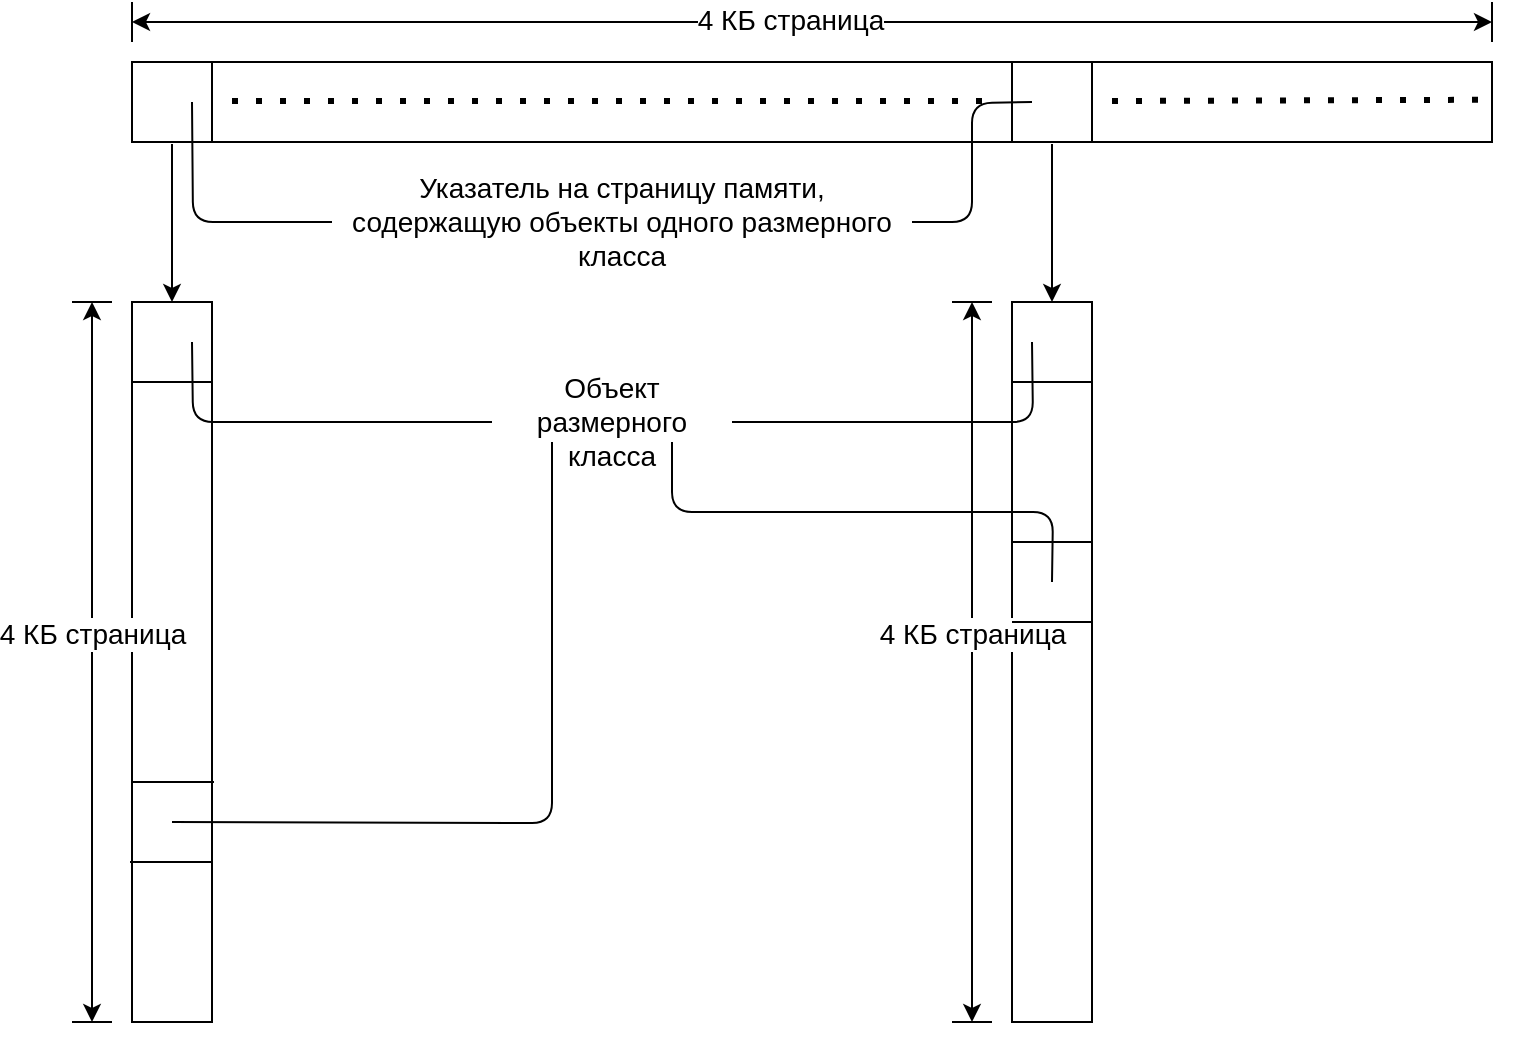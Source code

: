<mxfile version="14.6.11" type="device"><diagram id="1EupXVPRJ_1vQUkWf-Gw" name="Page-1"><mxGraphModel dx="1402" dy="788" grid="1" gridSize="10" guides="1" tooltips="1" connect="1" arrows="1" fold="1" page="1" pageScale="1" pageWidth="850" pageHeight="1100" math="0" shadow="0"><root><mxCell id="0"/><mxCell id="1" parent="0"/><mxCell id="nSrSdUCcUHUfPZE94TMW-1" value="" style="rounded=0;whiteSpace=wrap;html=1;" vertex="1" parent="1"><mxGeometry x="120" y="120" width="680" height="40" as="geometry"/></mxCell><mxCell id="nSrSdUCcUHUfPZE94TMW-2" value="" style="endArrow=none;html=1;" edge="1" parent="1"><mxGeometry width="50" height="50" relative="1" as="geometry"><mxPoint x="120" y="110" as="sourcePoint"/><mxPoint x="120" y="90" as="targetPoint"/></mxGeometry></mxCell><mxCell id="nSrSdUCcUHUfPZE94TMW-3" value="" style="endArrow=none;html=1;" edge="1" parent="1"><mxGeometry width="50" height="50" relative="1" as="geometry"><mxPoint x="800" y="110" as="sourcePoint"/><mxPoint x="800" y="90" as="targetPoint"/></mxGeometry></mxCell><mxCell id="nSrSdUCcUHUfPZE94TMW-4" value="" style="endArrow=classic;startArrow=classic;html=1;" edge="1" parent="1"><mxGeometry width="50" height="50" relative="1" as="geometry"><mxPoint x="120" y="100" as="sourcePoint"/><mxPoint x="800" y="100" as="targetPoint"/></mxGeometry></mxCell><mxCell id="nSrSdUCcUHUfPZE94TMW-5" value="&lt;font style=&quot;font-size: 14px&quot;&gt;4 КБ страница&lt;/font&gt;" style="edgeLabel;html=1;align=center;verticalAlign=middle;resizable=0;points=[];" vertex="1" connectable="0" parent="nSrSdUCcUHUfPZE94TMW-4"><mxGeometry x="-0.034" y="1" relative="1" as="geometry"><mxPoint as="offset"/></mxGeometry></mxCell><mxCell id="nSrSdUCcUHUfPZE94TMW-10" value="" style="rounded=0;whiteSpace=wrap;html=1;align=center;" vertex="1" parent="1"><mxGeometry x="120" y="240" width="40" height="360" as="geometry"/></mxCell><mxCell id="nSrSdUCcUHUfPZE94TMW-11" value="" style="endArrow=classic;html=1;entryX=0.5;entryY=0;entryDx=0;entryDy=0;" edge="1" parent="1" target="nSrSdUCcUHUfPZE94TMW-10"><mxGeometry width="50" height="50" relative="1" as="geometry"><mxPoint x="140" y="161" as="sourcePoint"/><mxPoint x="130" y="190" as="targetPoint"/></mxGeometry></mxCell><mxCell id="nSrSdUCcUHUfPZE94TMW-13" value="&lt;font style=&quot;font-size: 14px&quot;&gt;Указатель на страницу памяти, содержащую объекты одного размерного класса&lt;/font&gt;" style="text;html=1;strokeColor=none;fillColor=none;align=center;verticalAlign=middle;whiteSpace=wrap;rounded=0;" vertex="1" parent="1"><mxGeometry x="220" y="190" width="290" height="20" as="geometry"/></mxCell><mxCell id="nSrSdUCcUHUfPZE94TMW-16" value="" style="endArrow=none;html=1;" edge="1" parent="1"><mxGeometry width="50" height="50" relative="1" as="geometry"><mxPoint x="90" y="240" as="sourcePoint"/><mxPoint x="110" y="240" as="targetPoint"/></mxGeometry></mxCell><mxCell id="nSrSdUCcUHUfPZE94TMW-17" value="" style="endArrow=none;html=1;" edge="1" parent="1"><mxGeometry width="50" height="50" relative="1" as="geometry"><mxPoint x="90" y="600" as="sourcePoint"/><mxPoint x="110" y="600" as="targetPoint"/></mxGeometry></mxCell><mxCell id="nSrSdUCcUHUfPZE94TMW-18" value="" style="endArrow=none;html=1;" edge="1" parent="1"><mxGeometry width="50" height="50" relative="1" as="geometry"><mxPoint x="160" y="160" as="sourcePoint"/><mxPoint x="160" y="120" as="targetPoint"/></mxGeometry></mxCell><mxCell id="nSrSdUCcUHUfPZE94TMW-19" value="" style="endArrow=none;html=1;edgeStyle=orthogonalEdgeStyle;exitX=0;exitY=0.5;exitDx=0;exitDy=0;" edge="1" parent="1" source="nSrSdUCcUHUfPZE94TMW-13"><mxGeometry width="50" height="50" relative="1" as="geometry"><mxPoint x="150" y="200" as="sourcePoint"/><mxPoint x="150" y="140" as="targetPoint"/></mxGeometry></mxCell><mxCell id="nSrSdUCcUHUfPZE94TMW-20" value="" style="endArrow=classic;startArrow=classic;html=1;" edge="1" parent="1"><mxGeometry width="50" height="50" relative="1" as="geometry"><mxPoint x="100" y="600" as="sourcePoint"/><mxPoint x="100" y="240" as="targetPoint"/></mxGeometry></mxCell><mxCell id="nSrSdUCcUHUfPZE94TMW-21" value="4 КБ страница" style="edgeLabel;html=1;align=center;verticalAlign=middle;resizable=0;points=[];fontSize=14;" vertex="1" connectable="0" parent="nSrSdUCcUHUfPZE94TMW-20"><mxGeometry x="0.078" relative="1" as="geometry"><mxPoint as="offset"/></mxGeometry></mxCell><mxCell id="nSrSdUCcUHUfPZE94TMW-22" value="" style="endArrow=none;html=1;fontSize=14;" edge="1" parent="1"><mxGeometry width="50" height="50" relative="1" as="geometry"><mxPoint x="120" y="280" as="sourcePoint"/><mxPoint x="160" y="280" as="targetPoint"/><Array as="points"><mxPoint x="140" y="280"/></Array></mxGeometry></mxCell><mxCell id="nSrSdUCcUHUfPZE94TMW-24" value="&lt;font style=&quot;font-size: 14px&quot;&gt;Объект размерного класса&lt;/font&gt;" style="text;html=1;strokeColor=none;fillColor=none;align=center;verticalAlign=middle;whiteSpace=wrap;rounded=0;fontSize=14;" vertex="1" parent="1"><mxGeometry x="300" y="290" width="120" height="20" as="geometry"/></mxCell><mxCell id="nSrSdUCcUHUfPZE94TMW-25" value="" style="endArrow=none;html=1;fontSize=14;exitX=0;exitY=0.5;exitDx=0;exitDy=0;edgeStyle=orthogonalEdgeStyle;" edge="1" parent="1" source="nSrSdUCcUHUfPZE94TMW-24"><mxGeometry width="50" height="50" relative="1" as="geometry"><mxPoint x="150" y="310" as="sourcePoint"/><mxPoint x="150" y="260" as="targetPoint"/></mxGeometry></mxCell><mxCell id="nSrSdUCcUHUfPZE94TMW-26" value="" style="endArrow=none;html=1;fontSize=14;" edge="1" parent="1"><mxGeometry width="50" height="50" relative="1" as="geometry"><mxPoint x="560" y="160" as="sourcePoint"/><mxPoint x="560" y="120" as="targetPoint"/></mxGeometry></mxCell><mxCell id="nSrSdUCcUHUfPZE94TMW-27" value="" style="endArrow=none;html=1;fontSize=14;" edge="1" parent="1"><mxGeometry width="50" height="50" relative="1" as="geometry"><mxPoint x="600" y="160" as="sourcePoint"/><mxPoint x="600" y="120" as="targetPoint"/></mxGeometry></mxCell><mxCell id="nSrSdUCcUHUfPZE94TMW-34" value="" style="rounded=0;whiteSpace=wrap;html=1;align=center;" vertex="1" parent="1"><mxGeometry x="560" y="240" width="40" height="360" as="geometry"/></mxCell><mxCell id="nSrSdUCcUHUfPZE94TMW-35" value="" style="endArrow=none;html=1;" edge="1" parent="1"><mxGeometry width="50" height="50" relative="1" as="geometry"><mxPoint x="530" y="240" as="sourcePoint"/><mxPoint x="550" y="240" as="targetPoint"/></mxGeometry></mxCell><mxCell id="nSrSdUCcUHUfPZE94TMW-36" value="" style="endArrow=none;html=1;" edge="1" parent="1"><mxGeometry width="50" height="50" relative="1" as="geometry"><mxPoint x="530" y="600" as="sourcePoint"/><mxPoint x="550" y="600" as="targetPoint"/></mxGeometry></mxCell><mxCell id="nSrSdUCcUHUfPZE94TMW-37" value="" style="endArrow=classic;startArrow=classic;html=1;" edge="1" parent="1"><mxGeometry width="50" height="50" relative="1" as="geometry"><mxPoint x="540" y="600" as="sourcePoint"/><mxPoint x="540" y="240" as="targetPoint"/></mxGeometry></mxCell><mxCell id="nSrSdUCcUHUfPZE94TMW-38" value="4 КБ страница" style="edgeLabel;html=1;align=center;verticalAlign=middle;resizable=0;points=[];fontSize=14;" vertex="1" connectable="0" parent="nSrSdUCcUHUfPZE94TMW-37"><mxGeometry x="0.078" relative="1" as="geometry"><mxPoint as="offset"/></mxGeometry></mxCell><mxCell id="nSrSdUCcUHUfPZE94TMW-39" value="" style="endArrow=none;html=1;fontSize=14;" edge="1" parent="1"><mxGeometry width="50" height="50" relative="1" as="geometry"><mxPoint x="560" y="280" as="sourcePoint"/><mxPoint x="600" y="280" as="targetPoint"/><Array as="points"><mxPoint x="580" y="280"/></Array></mxGeometry></mxCell><mxCell id="nSrSdUCcUHUfPZE94TMW-40" value="" style="endArrow=classic;html=1;fontSize=14;entryX=0.5;entryY=0;entryDx=0;entryDy=0;" edge="1" parent="1" target="nSrSdUCcUHUfPZE94TMW-34"><mxGeometry width="50" height="50" relative="1" as="geometry"><mxPoint x="580" y="161" as="sourcePoint"/><mxPoint x="650" y="190" as="targetPoint"/></mxGeometry></mxCell><mxCell id="nSrSdUCcUHUfPZE94TMW-41" value="" style="endArrow=none;html=1;fontSize=14;edgeStyle=orthogonalEdgeStyle;entryX=1;entryY=0.5;entryDx=0;entryDy=0;" edge="1" parent="1" target="nSrSdUCcUHUfPZE94TMW-13"><mxGeometry width="50" height="50" relative="1" as="geometry"><mxPoint x="570" y="140" as="sourcePoint"/><mxPoint x="570" y="210" as="targetPoint"/></mxGeometry></mxCell><mxCell id="nSrSdUCcUHUfPZE94TMW-43" value="" style="endArrow=none;html=1;fontSize=14;edgeStyle=orthogonalEdgeStyle;exitX=1;exitY=0.5;exitDx=0;exitDy=0;" edge="1" parent="1" source="nSrSdUCcUHUfPZE94TMW-24"><mxGeometry width="50" height="50" relative="1" as="geometry"><mxPoint x="570" y="310" as="sourcePoint"/><mxPoint x="570" y="260" as="targetPoint"/></mxGeometry></mxCell><mxCell id="nSrSdUCcUHUfPZE94TMW-44" value="" style="endArrow=none;dashed=1;html=1;dashPattern=1 3;strokeWidth=3;fontSize=14;rounded=1;jumpSize=6;" edge="1" parent="1"><mxGeometry width="50" height="50" relative="1" as="geometry"><mxPoint x="170" y="139.5" as="sourcePoint"/><mxPoint x="550" y="139.5" as="targetPoint"/></mxGeometry></mxCell><mxCell id="nSrSdUCcUHUfPZE94TMW-46" value="" style="endArrow=none;dashed=1;html=1;dashPattern=1 3;strokeWidth=3;fontSize=14;rounded=1;jumpSize=6;" edge="1" parent="1" target="nSrSdUCcUHUfPZE94TMW-1"><mxGeometry width="50" height="50" relative="1" as="geometry"><mxPoint x="610" y="139.5" as="sourcePoint"/><mxPoint x="780" y="139.5" as="targetPoint"/></mxGeometry></mxCell><mxCell id="nSrSdUCcUHUfPZE94TMW-47" value="" style="endArrow=none;html=1;fontSize=14;strokeWidth=1;" edge="1" parent="1"><mxGeometry width="50" height="50" relative="1" as="geometry"><mxPoint x="120" y="480" as="sourcePoint"/><mxPoint x="161" y="480" as="targetPoint"/></mxGeometry></mxCell><mxCell id="nSrSdUCcUHUfPZE94TMW-48" value="" style="endArrow=none;html=1;fontSize=14;strokeWidth=1;" edge="1" parent="1"><mxGeometry width="50" height="50" relative="1" as="geometry"><mxPoint x="119" y="520" as="sourcePoint"/><mxPoint x="160" y="520" as="targetPoint"/></mxGeometry></mxCell><mxCell id="nSrSdUCcUHUfPZE94TMW-49" value="" style="endArrow=none;html=1;fontSize=14;strokeWidth=1;edgeStyle=orthogonalEdgeStyle;entryX=0.25;entryY=1;entryDx=0;entryDy=0;" edge="1" parent="1" target="nSrSdUCcUHUfPZE94TMW-24"><mxGeometry width="50" height="50" relative="1" as="geometry"><mxPoint x="140" y="500" as="sourcePoint"/><mxPoint x="210" y="500" as="targetPoint"/></mxGeometry></mxCell><mxCell id="nSrSdUCcUHUfPZE94TMW-50" value="" style="endArrow=none;html=1;fontSize=14;strokeWidth=1;" edge="1" parent="1"><mxGeometry width="50" height="50" relative="1" as="geometry"><mxPoint x="560" y="400" as="sourcePoint"/><mxPoint x="600" y="400" as="targetPoint"/></mxGeometry></mxCell><mxCell id="nSrSdUCcUHUfPZE94TMW-52" value="" style="endArrow=none;html=1;fontSize=14;strokeWidth=1;" edge="1" parent="1"><mxGeometry width="50" height="50" relative="1" as="geometry"><mxPoint x="560" y="360" as="sourcePoint"/><mxPoint x="600" y="360" as="targetPoint"/></mxGeometry></mxCell><mxCell id="nSrSdUCcUHUfPZE94TMW-53" value="" style="endArrow=none;html=1;fontSize=14;strokeWidth=1;edgeStyle=orthogonalEdgeStyle;exitX=0.75;exitY=1;exitDx=0;exitDy=0;" edge="1" parent="1" source="nSrSdUCcUHUfPZE94TMW-24"><mxGeometry width="50" height="50" relative="1" as="geometry"><mxPoint x="510" y="380" as="sourcePoint"/><mxPoint x="580" y="380" as="targetPoint"/></mxGeometry></mxCell></root></mxGraphModel></diagram></mxfile>